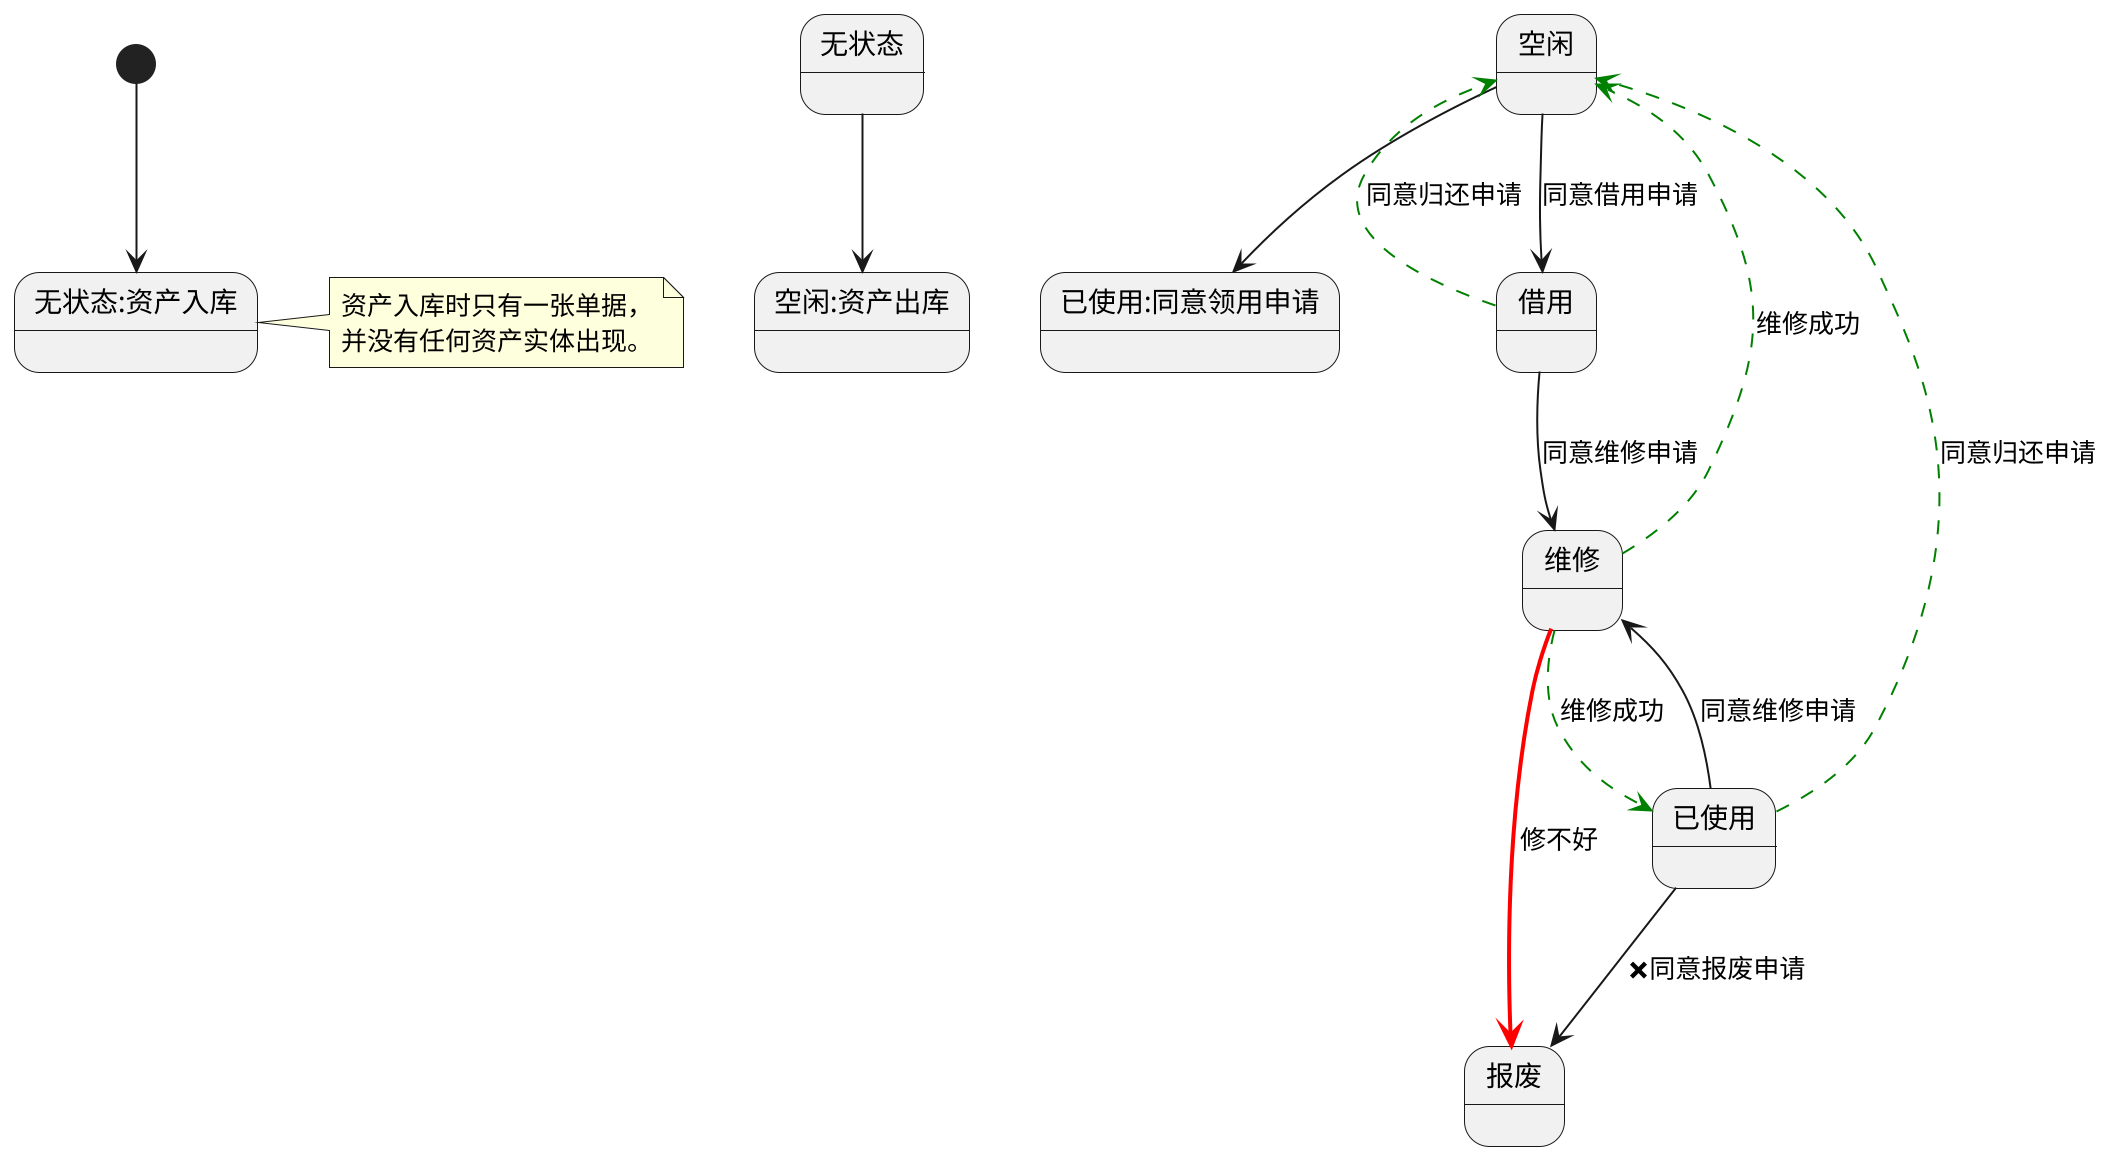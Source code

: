 @startuml
'scale 350 width
scale 2
[*] --> 无状态:资产入库
note right
资产入库时只有一张单据，
并没有任何资产实体出现。
end note
无状态 --> 空闲:资产出库
空闲 --> 已使用:同意领用申请
空闲 --> 借用: 同意借用申请
'空闲 --> 维修: 管理员直接设置资产状态为“维修”
'空闲 --> 报废: 管理员直接设置资产状态为“维修”

已使用 -[#green,dashed]->空闲: 同意归还申请
已使用 -->维修: 同意维修申请
已使用 -->报废: <&x>同意报废申请

借用 -[#green,dashed]-> 空闲: 同意归还申请
借用 --> 维修: 同意维修申请

维修 -[#green,dashed]-> 空闲: 维修成功
维修 -[#green,dashed]-> 已使用: 维修成功
维修 -[#red,bold]-> 报废: 修不好


@enduml